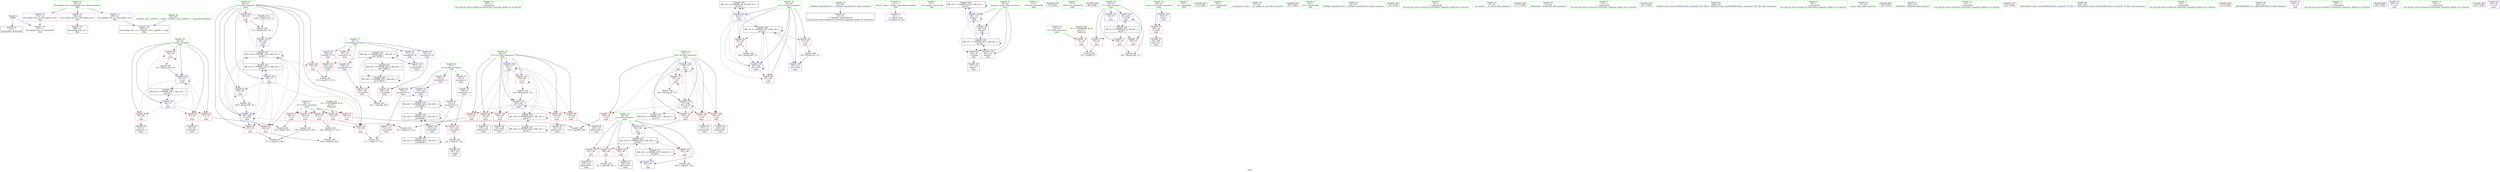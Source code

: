 digraph "SVFG" {
	label="SVFG";

	Node0x561500953c90 [shape=record,color=grey,label="{NodeID: 0\nNullPtr}"];
	Node0x561500953c90 -> Node0x561500976550[style=solid];
	Node0x561500953c90 -> Node0x56150097c5e0[style=solid];
	Node0x561500976bd0 [shape=record,color=red,label="{NodeID: 97\n123\<--66\n\<--i12\nmain\n}"];
	Node0x561500976bd0 -> Node0x56150097a670[style=solid];
	Node0x561500956380 [shape=record,color=green,label="{NodeID: 14\n165\<--1\n\<--dummyObj\nCan only get source location for instruction, argument, global var or function.}"];
	Node0x56150097a670 [shape=record,color=grey,label="{NodeID: 194\n125 = cmp(123, 124, )\n}"];
	Node0x561500977730 [shape=record,color=red,label="{NodeID: 111\n197\<--70\n\<--i30\nmain\n}"];
	Node0x561500977730 -> Node0x561500980580[style=solid];
	Node0x561500955200 [shape=record,color=green,label="{NodeID: 28\n58\<--59\ni\<--i_field_insensitive\nmain\n}"];
	Node0x561500955200 -> Node0x561500979820[style=solid];
	Node0x561500955200 -> Node0x5615009798f0[style=solid];
	Node0x561500955200 -> Node0x5615009799c0[style=solid];
	Node0x561500955200 -> Node0x561500979a90[style=solid];
	Node0x561500955200 -> Node0x56150097c880[style=solid];
	Node0x561500955200 -> Node0x56150097c950[style=solid];
	Node0x561500989ce0 [shape=record,color=black,label="{NodeID: 208\nMR_14V_2 = PHI(MR_14V_10, MR_14V_1, )\npts\{63 \}\n}"];
	Node0x561500989ce0 -> Node0x56150097caf0[style=dashed];
	Node0x56150097caf0 [shape=record,color=blue,label="{NodeID: 125\n62\<--73\ncnt\<--\nmain\n}"];
	Node0x56150097caf0 -> Node0x56150097a110[style=dashed];
	Node0x56150097caf0 -> Node0x56150097a1e0[style=dashed];
	Node0x56150097caf0 -> Node0x56150097d650[style=dashed];
	Node0x56150097caf0 -> Node0x561500989ce0[style=dashed];
	Node0x56150097caf0 -> Node0x5615009968e0[style=dashed];
	Node0x561500976620 [shape=record,color=black,label="{NodeID: 42\n33\<--34\n\<--_ZNSt8ios_base4InitD1Ev\nCan only get source location for instruction, argument, global var or function.}"];
	Node0x56150097d650 [shape=record,color=blue,label="{NodeID: 139\n62\<--206\ncnt\<--inc53\nmain\n}"];
	Node0x56150097d650 -> Node0x56150097a110[style=dashed];
	Node0x56150097d650 -> Node0x56150097a1e0[style=dashed];
	Node0x56150097d650 -> Node0x56150097d650[style=dashed];
	Node0x56150097d650 -> Node0x561500989ce0[style=dashed];
	Node0x56150097d650 -> Node0x5615009968e0[style=dashed];
	Node0x5615009781a0 [shape=record,color=purple,label="{NodeID: 56\n31\<--4\n\<--_ZStL8__ioinit\n__cxx_global_var_init\n}"];
	Node0x561500978d00 [shape=record,color=purple,label="{NodeID: 70\n268\<--20\nllvm.global_ctors_0\<--llvm.global_ctors\nGlob }"];
	Node0x561500978d00 -> Node0x56150097c3e0[style=solid];
	Node0x5615009798f0 [shape=record,color=red,label="{NodeID: 84\n91\<--58\n\<--i\nmain\n}"];
	Node0x5615009798f0 -> Node0x5615009766f0[style=solid];
	Node0x561500954410 [shape=record,color=green,label="{NodeID: 1\n7\<--1\n__dso_handle\<--dummyObj\nGlob }"];
	Node0x561500976ca0 [shape=record,color=red,label="{NodeID: 98\n127\<--66\n\<--i12\nmain\n}"];
	Node0x561500976ca0 -> Node0x561500976960[style=solid];
	Node0x561500956450 [shape=record,color=green,label="{NodeID: 15\n4\<--6\n_ZStL8__ioinit\<--_ZStL8__ioinit_field_insensitive\nGlob }"];
	Node0x561500956450 -> Node0x5615009781a0[style=solid];
	Node0x56150097a7f0 [shape=record,color=grey,label="{NodeID: 195\n181 = cmp(180, 165, )\n}"];
	Node0x561500977800 [shape=record,color=red,label="{NodeID: 112\n130\<--129\n\<--arrayidx17\nmain\n}"];
	Node0x561500977800 -> Node0x56150097b0f0[style=solid];
	Node0x5615009552d0 [shape=record,color=green,label="{NodeID: 29\n60\<--61\ns\<--s_field_insensitive\nmain\n}"];
	Node0x5615009552d0 -> Node0x561500979b60[style=solid];
	Node0x5615009552d0 -> Node0x561500979c30[style=solid];
	Node0x5615009552d0 -> Node0x561500979d00[style=solid];
	Node0x5615009552d0 -> Node0x561500979dd0[style=solid];
	Node0x5615009552d0 -> Node0x561500979ea0[style=solid];
	Node0x5615009552d0 -> Node0x561500979f70[style=solid];
	Node0x5615009552d0 -> Node0x56150097ca20[style=solid];
	Node0x5615009552d0 -> Node0x56150097cfd0[style=solid];
	Node0x5615009552d0 -> Node0x56150097d720[style=solid];
	Node0x56150098a1e0 [shape=record,color=black,label="{NodeID: 209\nMR_16V_2 = PHI(MR_16V_10, MR_16V_1, )\npts\{65 \}\n}"];
	Node0x56150098a1e0 -> Node0x56150097cbc0[style=dashed];
	Node0x56150098a1e0 -> Node0x56150098a1e0[style=dashed];
	Node0x56150097cbc0 [shape=record,color=blue,label="{NodeID: 126\n64\<--114\nchange\<--\nmain\n}"];
	Node0x56150097cbc0 -> Node0x561500976b00[style=dashed];
	Node0x56150097cbc0 -> Node0x56150097cbc0[style=dashed];
	Node0x56150097cbc0 -> Node0x56150097cc90[style=dashed];
	Node0x56150097cbc0 -> Node0x56150098a1e0[style=dashed];
	Node0x5615009766f0 [shape=record,color=black,label="{NodeID: 43\n92\<--91\nidxprom\<--\nmain\n}"];
	Node0x56150097d720 [shape=record,color=blue,label="{NodeID: 140\n60\<--209\ns\<--inc54\nmain\n}"];
	Node0x56150097d720 -> Node0x561500979b60[style=dashed];
	Node0x56150097d720 -> Node0x561500979dd0[style=dashed];
	Node0x56150097d720 -> Node0x561500979ea0[style=dashed];
	Node0x56150097d720 -> Node0x561500979f70[style=dashed];
	Node0x56150097d720 -> Node0x56150097d720[style=dashed];
	Node0x56150097d720 -> Node0x5615009897e0[style=dashed];
	Node0x56150097d720 -> Node0x5615009963e0[style=dashed];
	Node0x561500978270 [shape=record,color=purple,label="{NodeID: 57\n93\<--8\narrayidx\<--A\nmain\n}"];
	Node0x561500978e00 [shape=record,color=purple,label="{NodeID: 71\n269\<--20\nllvm.global_ctors_1\<--llvm.global_ctors\nGlob }"];
	Node0x561500978e00 -> Node0x56150097c4e0[style=solid];
	Node0x5615009799c0 [shape=record,color=red,label="{NodeID: 85\n95\<--58\n\<--i\nmain\n}"];
	Node0x5615009799c0 -> Node0x5615009767c0[style=solid];
	Node0x561500952da0 [shape=record,color=green,label="{NodeID: 2\n12\<--1\n_ZSt3cin\<--dummyObj\nGlob }"];
	Node0x56150071e750 [shape=record,color=black,label="{NodeID: 182\n145 = PHI(78, 110, )\n}"];
	Node0x56150071e750 -> Node0x56150097ff80[style=solid];
	Node0x561500976d70 [shape=record,color=red,label="{NodeID: 99\n138\<--66\n\<--i12\nmain\n}"];
	Node0x561500976d70 -> Node0x561500976a30[style=solid];
	Node0x561500956520 [shape=record,color=green,label="{NodeID: 16\n8\<--9\nA\<--A_field_insensitive\nGlob }"];
	Node0x561500956520 -> Node0x561500978270[style=solid];
	Node0x561500956520 -> Node0x561500978340[style=solid];
	Node0x561500956520 -> Node0x561500978410[style=solid];
	Node0x561500956520 -> Node0x5615009784e0[style=solid];
	Node0x561500956520 -> Node0x5615009785b0[style=solid];
	Node0x5615009a82b0 [shape=record,color=black,label="{NodeID: 279\n74 = PHI()\n}"];
	Node0x56150097a970 [shape=record,color=grey,label="{NodeID: 196\n229 = cmp(226, 228, )\n}"];
	Node0x5615009778d0 [shape=record,color=red,label="{NodeID: 113\n141\<--140\n\<--arrayidx21\nmain\n}"];
	Node0x5615009778d0 -> Node0x56150097af70[style=solid];
	Node0x5615009553a0 [shape=record,color=green,label="{NodeID: 30\n62\<--63\ncnt\<--cnt_field_insensitive\nmain\n}"];
	Node0x5615009553a0 -> Node0x56150097a040[style=solid];
	Node0x5615009553a0 -> Node0x56150097a110[style=solid];
	Node0x5615009553a0 -> Node0x56150097a1e0[style=solid];
	Node0x5615009553a0 -> Node0x56150097caf0[style=solid];
	Node0x5615009553a0 -> Node0x56150097cf00[style=solid];
	Node0x5615009553a0 -> Node0x56150097d650[style=solid];
	Node0x56150098a6e0 [shape=record,color=black,label="{NodeID: 210\nMR_18V_2 = PHI(MR_18V_8, MR_18V_1, )\npts\{67 \}\n}"];
	Node0x56150098a6e0 -> Node0x56150098a6e0[style=dashed];
	Node0x56150098a6e0 -> Node0x5615009922e0[style=dashed];
	Node0x56150097cc90 [shape=record,color=blue,label="{NodeID: 127\n64\<--120\nchange\<--\nmain\n}"];
	Node0x56150097cc90 -> Node0x561500996de0[style=dashed];
	Node0x5615009767c0 [shape=record,color=black,label="{NodeID: 44\n96\<--95\nidxprom6\<--\nmain\n}"];
	Node0x56150097d7f0 [shape=record,color=blue,label="{NodeID: 141\n213\<--143\narrayidx56\<--\nmain\n}"];
	Node0x56150097d7f0 -> Node0x56150098b5e0[style=dashed];
	Node0x56150097d7f0 -> Node0x5615009927e0[style=dashed];
	Node0x561500978340 [shape=record,color=purple,label="{NodeID: 58\n140\<--8\narrayidx21\<--A\nmain\n}"];
	Node0x561500978340 -> Node0x5615009778d0[style=solid];
	Node0x561500978f00 [shape=record,color=purple,label="{NodeID: 72\n270\<--20\nllvm.global_ctors_2\<--llvm.global_ctors\nGlob }"];
	Node0x561500978f00 -> Node0x56150097c5e0[style=solid];
	Node0x561500997ce0 [shape=record,color=black,label="{NodeID: 252\nMR_26V_5 = PHI(MR_26V_7, MR_26V_4, )\npts\{110000 \}\n}"];
	Node0x561500997ce0 -> Node0x561500977800[style=dashed];
	Node0x561500997ce0 -> Node0x561500977a70[style=dashed];
	Node0x561500997ce0 -> Node0x56150097c310[style=dashed];
	Node0x561500997ce0 -> Node0x56150097d0a0[style=dashed];
	Node0x561500997ce0 -> Node0x56150098bae0[style=dashed];
	Node0x561500997ce0 -> Node0x5615009954e0[style=dashed];
	Node0x561500997ce0 -> Node0x561500997ce0[style=dashed];
	Node0x561500979a90 [shape=record,color=red,label="{NodeID: 86\n100\<--58\n\<--i\nmain\n}"];
	Node0x561500979a90 -> Node0x561500980700[style=solid];
	Node0x5615009554d0 [shape=record,color=green,label="{NodeID: 3\n13\<--1\n_ZSt4cout\<--dummyObj\nGlob }"];
	Node0x56150097fb00 [shape=record,color=grey,label="{NodeID: 183\n209 = Binary(208, 78, )\n}"];
	Node0x56150097fb00 -> Node0x56150097d720[style=solid];
	Node0x561500976e40 [shape=record,color=red,label="{NodeID: 100\n149\<--66\n\<--i12\nmain\n}"];
	Node0x561500976e40 -> Node0x561500977bf0[style=solid];
	Node0x561500954500 [shape=record,color=green,label="{NodeID: 17\n10\<--11\nB\<--B_field_insensitive\nGlob }"];
	Node0x561500954500 -> Node0x561500978680[style=solid];
	Node0x561500954500 -> Node0x561500978750[style=solid];
	Node0x561500954500 -> Node0x561500978820[style=solid];
	Node0x561500954500 -> Node0x5615009788f0[style=solid];
	Node0x561500954500 -> Node0x5615009789c0[style=solid];
	Node0x5615009a83b0 [shape=record,color=black,label="{NodeID: 280\n98 = PHI()\n}"];
	Node0x56150097aaf0 [shape=record,color=grey,label="{NodeID: 197\n111 = cmp(107, 109, )\n}"];
	Node0x5615009779a0 [shape=record,color=red,label="{NodeID: 114\n175\<--174\n\<--arrayidx35\nmain\n}"];
	Node0x5615009779a0 -> Node0x56150097a4f0[style=solid];
	Node0x561500975df0 [shape=record,color=green,label="{NodeID: 31\n64\<--65\nchange\<--change_field_insensitive\nmain\n}"];
	Node0x561500975df0 -> Node0x561500976b00[style=solid];
	Node0x561500975df0 -> Node0x56150097cbc0[style=solid];
	Node0x561500975df0 -> Node0x56150097cc90[style=solid];
	Node0x561500975df0 -> Node0x56150097ce30[style=solid];
	Node0x56150098abe0 [shape=record,color=black,label="{NodeID: 211\nMR_20V_2 = PHI(MR_20V_9, MR_20V_1, )\npts\{69 \}\n}"];
	Node0x56150098abe0 -> Node0x56150097d310[style=dashed];
	Node0x56150098abe0 -> Node0x56150098abe0[style=dashed];
	Node0x56150097cd60 [shape=record,color=blue,label="{NodeID: 128\n66\<--73\ni12\<--\nmain\n}"];
	Node0x56150097cd60 -> Node0x561500976bd0[style=dashed];
	Node0x56150097cd60 -> Node0x561500976ca0[style=dashed];
	Node0x56150097cd60 -> Node0x561500976d70[style=dashed];
	Node0x56150097cd60 -> Node0x561500976e40[style=dashed];
	Node0x56150097cd60 -> Node0x561500976f10[style=dashed];
	Node0x56150097cd60 -> Node0x561500976fe0[style=dashed];
	Node0x56150097cd60 -> Node0x56150097d240[style=dashed];
	Node0x56150097cd60 -> Node0x5615009922e0[style=dashed];
	Node0x561500976890 [shape=record,color=black,label="{NodeID: 45\n117\<--116\ntobool\<--\nmain\n}"];
	Node0x56150097d8c0 [shape=record,color=blue,label="{NodeID: 142\n54\<--245\nt\<--inc70\nmain\n}"];
	Node0x56150097d8c0 -> Node0x561500988de0[style=dashed];
	Node0x561500978410 [shape=record,color=purple,label="{NodeID: 59\n155\<--8\narrayidx26\<--A\nmain\n}"];
	Node0x561500978410 -> Node0x56150097d170[style=solid];
	Node0x561500979000 [shape=record,color=red,label="{NodeID: 73\n248\<--50\n\<--retval\nmain\n}"];
	Node0x561500979000 -> Node0x5615009780d0[style=solid];
	Node0x561500979b60 [shape=record,color=red,label="{NodeID: 87\n107\<--60\n\<--s\nmain\n}"];
	Node0x561500979b60 -> Node0x56150097aaf0[style=solid];
	Node0x561500954110 [shape=record,color=green,label="{NodeID: 4\n14\<--1\n.str\<--dummyObj\nGlob }"];
	Node0x56150097fc80 [shape=record,color=grey,label="{NodeID: 184\n206 = Binary(205, 78, )\n}"];
	Node0x56150097fc80 -> Node0x56150097d650[style=solid];
	Node0x561500976f10 [shape=record,color=red,label="{NodeID: 101\n153\<--66\n\<--i12\nmain\n}"];
	Node0x561500976f10 -> Node0x561500977cc0[style=solid];
	Node0x5615009545d0 [shape=record,color=green,label="{NodeID: 18\n20\<--24\nllvm.global_ctors\<--llvm.global_ctors_field_insensitive\nGlob }"];
	Node0x5615009545d0 -> Node0x561500978d00[style=solid];
	Node0x5615009545d0 -> Node0x561500978e00[style=solid];
	Node0x5615009545d0 -> Node0x561500978f00[style=solid];
	Node0x5615009a84b0 [shape=record,color=black,label="{NodeID: 281\n32 = PHI()\n}"];
	Node0x56150097ac70 [shape=record,color=grey,label="{NodeID: 198\n170 = cmp(168, 169, )\n}"];
	Node0x561500977a70 [shape=record,color=red,label="{NodeID: 115\n186\<--185\n\<--arrayidx41\nmain\n}"];
	Node0x561500977a70 -> Node0x5615009827d0[style=solid];
	Node0x561500975e80 [shape=record,color=green,label="{NodeID: 32\n66\<--67\ni12\<--i12_field_insensitive\nmain\n}"];
	Node0x561500975e80 -> Node0x561500976bd0[style=solid];
	Node0x561500975e80 -> Node0x561500976ca0[style=solid];
	Node0x561500975e80 -> Node0x561500976d70[style=solid];
	Node0x561500975e80 -> Node0x561500976e40[style=solid];
	Node0x561500975e80 -> Node0x561500976f10[style=solid];
	Node0x561500975e80 -> Node0x561500976fe0[style=solid];
	Node0x561500975e80 -> Node0x56150097cd60[style=solid];
	Node0x561500975e80 -> Node0x56150097d240[style=solid];
	Node0x56150098b0e0 [shape=record,color=black,label="{NodeID: 212\nMR_22V_2 = PHI(MR_22V_7, MR_22V_1, )\npts\{71 \}\n}"];
	Node0x56150098b0e0 -> Node0x56150097d3e0[style=dashed];
	Node0x56150098b0e0 -> Node0x56150098b0e0[style=dashed];
	Node0x56150097ce30 [shape=record,color=blue,label="{NodeID: 129\n64\<--114\nchange\<--\nmain\n}"];
	Node0x56150097ce30 -> Node0x561500996de0[style=dashed];
	Node0x561500976960 [shape=record,color=black,label="{NodeID: 46\n128\<--127\nidxprom16\<--\nmain\n}"];
	Node0x5615009784e0 [shape=record,color=purple,label="{NodeID: 60\n174\<--8\narrayidx35\<--A\nmain\n}"];
	Node0x5615009784e0 -> Node0x5615009779a0[style=solid];
	Node0x5615009790d0 [shape=record,color=red,label="{NodeID: 74\n81\<--52\n\<--T\nmain\n}"];
	Node0x5615009790d0 -> Node0x561500982a90[style=solid];
	Node0x561500998d00 [shape=record,color=yellow,style=double,label="{NodeID: 254\n4V_1 = ENCHI(MR_4V_0)\npts\{53 \}\nFun[main]}"];
	Node0x561500998d00 -> Node0x5615009790d0[style=dashed];
	Node0x561500979c30 [shape=record,color=red,label="{NodeID: 88\n131\<--60\n\<--s\nmain\n}"];
	Node0x561500979c30 -> Node0x56150097b0f0[style=solid];
	Node0x5615009541a0 [shape=record,color=green,label="{NodeID: 5\n16\<--1\n.str.1\<--dummyObj\nGlob }"];
	Node0x56150097fe00 [shape=record,color=grey,label="{NodeID: 185\n228 = Binary(110, 227, )\n}"];
	Node0x56150097fe00 -> Node0x56150097a970[style=solid];
	Node0x561500976fe0 [shape=record,color=red,label="{NodeID: 102\n159\<--66\n\<--i12\nmain\n}"];
	Node0x561500976fe0 -> Node0x561500980100[style=solid];
	Node0x5615009546a0 [shape=record,color=green,label="{NodeID: 19\n25\<--26\n__cxx_global_var_init\<--__cxx_global_var_init_field_insensitive\n}"];
	Node0x5615009a85b0 [shape=record,color=black,label="{NodeID: 282\n84 = PHI()\n}"];
	Node0x56150097adf0 [shape=record,color=grey,label="{NodeID: 199\n202 = cmp(201, 165, )\n}"];
	Node0x56150097c310 [shape=record,color=red,label="{NodeID: 116\n190\<--189\n\<--arrayidx43\nmain\n}"];
	Node0x56150097c310 -> Node0x5615009827d0[style=solid];
	Node0x561500975f10 [shape=record,color=green,label="{NodeID: 33\n68\<--69\nj\<--j_field_insensitive\nmain\n}"];
	Node0x561500975f10 -> Node0x5615009770b0[style=solid];
	Node0x561500975f10 -> Node0x561500977180[style=solid];
	Node0x561500975f10 -> Node0x561500977250[style=solid];
	Node0x561500975f10 -> Node0x561500977320[style=solid];
	Node0x561500975f10 -> Node0x56150097d310[style=solid];
	Node0x561500975f10 -> Node0x56150097d4b0[style=solid];
	Node0x56150098b5e0 [shape=record,color=black,label="{NodeID: 213\nMR_24V_2 = PHI(MR_24V_9, MR_24V_1, )\npts\{90000 \}\n}"];
	Node0x56150098b5e0 -> Node0x56150098b5e0[style=dashed];
	Node0x56150098b5e0 -> Node0x5615009927e0[style=dashed];
	Node0x56150097cf00 [shape=record,color=blue,label="{NodeID: 130\n62\<--136\ncnt\<--inc19\nmain\n}"];
	Node0x56150097cf00 -> Node0x5615009968e0[style=dashed];
	Node0x561500976a30 [shape=record,color=black,label="{NodeID: 47\n139\<--138\nidxprom20\<--\nmain\n}"];
	Node0x5615009785b0 [shape=record,color=purple,label="{NodeID: 61\n213\<--8\narrayidx56\<--A\nmain\n}"];
	Node0x5615009785b0 -> Node0x56150097d7f0[style=solid];
	Node0x5615009791a0 [shape=record,color=red,label="{NodeID: 75\n80\<--54\n\<--t\nmain\n}"];
	Node0x5615009791a0 -> Node0x561500982a90[style=solid];
	Node0x561500979d00 [shape=record,color=red,label="{NodeID: 89\n146\<--60\n\<--s\nmain\n}"];
	Node0x561500979d00 -> Node0x56150097ff80[style=solid];
	Node0x561500953eb0 [shape=record,color=green,label="{NodeID: 6\n18\<--1\n.str.2\<--dummyObj\nGlob }"];
	Node0x56150097ff80 [shape=record,color=grey,label="{NodeID: 186\n147 = Binary(146, 145, )\n}"];
	Node0x56150097ff80 -> Node0x56150097cfd0[style=solid];
	Node0x5615009770b0 [shape=record,color=red,label="{NodeID: 103\n180\<--68\n\<--j\nmain\n}"];
	Node0x5615009770b0 -> Node0x56150097a7f0[style=solid];
	Node0x561500954770 [shape=record,color=green,label="{NodeID: 20\n29\<--30\n_ZNSt8ios_base4InitC1Ev\<--_ZNSt8ios_base4InitC1Ev_field_insensitive\n}"];
	Node0x5615009a86b0 [shape=record,color=black,label="{NodeID: 283\n94 = PHI()\n}"];
	Node0x56150097af70 [shape=record,color=grey,label="{NodeID: 200\n142 = cmp(141, 143, )\n}"];
	Node0x56150097af70 -> Node0x561500977b20[style=solid];
	Node0x56150097c3e0 [shape=record,color=blue,label="{NodeID: 117\n268\<--21\nllvm.global_ctors_0\<--\nGlob }"];
	Node0x561500975fa0 [shape=record,color=green,label="{NodeID: 34\n70\<--71\ni30\<--i30_field_insensitive\nmain\n}"];
	Node0x561500975fa0 -> Node0x5615009773f0[style=solid];
	Node0x561500975fa0 -> Node0x5615009774c0[style=solid];
	Node0x561500975fa0 -> Node0x561500977590[style=solid];
	Node0x561500975fa0 -> Node0x561500977660[style=solid];
	Node0x561500975fa0 -> Node0x561500977730[style=solid];
	Node0x561500975fa0 -> Node0x56150097d3e0[style=solid];
	Node0x561500975fa0 -> Node0x56150097d580[style=solid];
	Node0x56150098bae0 [shape=record,color=black,label="{NodeID: 214\nMR_26V_2 = PHI(MR_26V_8, MR_26V_1, )\npts\{110000 \}\n}"];
	Node0x56150098bae0 -> Node0x5615009954e0[style=dashed];
	Node0x56150097cfd0 [shape=record,color=blue,label="{NodeID: 131\n60\<--147\ns\<--add\nmain\n}"];
	Node0x56150097cfd0 -> Node0x5615009963e0[style=dashed];
	Node0x561500977b20 [shape=record,color=black,label="{NodeID: 48\n144\<--142\n\<--cmp22\nmain\n}"];
	Node0x561500978680 [shape=record,color=purple,label="{NodeID: 62\n97\<--10\narrayidx7\<--B\nmain\n}"];
	Node0x561500979270 [shape=record,color=red,label="{NodeID: 76\n220\<--54\n\<--t\nmain\n}"];
	Node0x561500998ec0 [shape=record,color=yellow,style=double,label="{NodeID: 256\n8V_1 = ENCHI(MR_8V_0)\npts\{57 \}\nFun[main]}"];
	Node0x561500998ec0 -> Node0x561500979410[style=dashed];
	Node0x561500998ec0 -> Node0x5615009794e0[style=dashed];
	Node0x561500998ec0 -> Node0x5615009795b0[style=dashed];
	Node0x561500998ec0 -> Node0x561500979680[style=dashed];
	Node0x561500998ec0 -> Node0x561500979750[style=dashed];
	Node0x561500979dd0 [shape=record,color=red,label="{NodeID: 90\n176\<--60\n\<--s\nmain\n}"];
	Node0x561500979dd0 -> Node0x56150097a4f0[style=solid];
	Node0x561500953f40 [shape=record,color=green,label="{NodeID: 7\n21\<--1\n\<--dummyObj\nCan only get source location for instruction, argument, global var or function.}"];
	Node0x561500980100 [shape=record,color=grey,label="{NodeID: 187\n160 = Binary(159, 78, )\n}"];
	Node0x561500980100 -> Node0x56150097d240[style=solid];
	Node0x561500977180 [shape=record,color=red,label="{NodeID: 104\n187\<--68\n\<--j\nmain\n}"];
	Node0x561500977180 -> Node0x561500977f30[style=solid];
	Node0x561500954840 [shape=record,color=green,label="{NodeID: 21\n35\<--36\n__cxa_atexit\<--__cxa_atexit_field_insensitive\n}"];
	Node0x5615009a8810 [shape=record,color=black,label="{NodeID: 284\n217 = PHI()\n}"];
	Node0x56150097b0f0 [shape=record,color=grey,label="{NodeID: 201\n132 = cmp(130, 131, )\n}"];
	Node0x56150097c4e0 [shape=record,color=blue,label="{NodeID: 118\n269\<--22\nllvm.global_ctors_1\<--_GLOBAL__sub_I_msg555_1_1.cpp\nGlob }"];
	Node0x561500976070 [shape=record,color=green,label="{NodeID: 35\n75\<--76\n_ZNSirsERi\<--_ZNSirsERi_field_insensitive\n}"];
	Node0x56150097d0a0 [shape=record,color=blue,label="{NodeID: 132\n151\<--143\narrayidx24\<--\nmain\n}"];
	Node0x56150097d0a0 -> Node0x561500997ce0[style=dashed];
	Node0x561500977bf0 [shape=record,color=black,label="{NodeID: 49\n150\<--149\nidxprom23\<--\nmain\n}"];
	Node0x561500978750 [shape=record,color=purple,label="{NodeID: 63\n129\<--10\narrayidx17\<--B\nmain\n}"];
	Node0x561500978750 -> Node0x561500977800[style=solid];
	Node0x561500979340 [shape=record,color=red,label="{NodeID: 77\n244\<--54\n\<--t\nmain\n}"];
	Node0x561500979340 -> Node0x561500980400[style=solid];
	Node0x561500979ea0 [shape=record,color=red,label="{NodeID: 91\n208\<--60\n\<--s\nmain\n}"];
	Node0x561500979ea0 -> Node0x56150097fb00[style=solid];
	Node0x561500953fd0 [shape=record,color=green,label="{NodeID: 8\n73\<--1\n\<--dummyObj\nCan only get source location for instruction, argument, global var or function.}"];
	Node0x561500980280 [shape=record,color=grey,label="{NodeID: 188\n136 = Binary(135, 78, )\n}"];
	Node0x561500980280 -> Node0x56150097cf00[style=solid];
	Node0x561500977250 [shape=record,color=red,label="{NodeID: 105\n201\<--68\n\<--j\nmain\n}"];
	Node0x561500977250 -> Node0x56150097adf0[style=solid];
	Node0x561500954910 [shape=record,color=green,label="{NodeID: 22\n34\<--40\n_ZNSt8ios_base4InitD1Ev\<--_ZNSt8ios_base4InitD1Ev_field_insensitive\n}"];
	Node0x561500954910 -> Node0x561500976620[style=solid];
	Node0x5615009a8910 [shape=record,color=black,label="{NodeID: 285\n221 = PHI()\n}"];
	Node0x5615009827d0 [shape=record,color=grey,label="{NodeID: 202\n191 = cmp(186, 190, )\n}"];
	Node0x56150097c5e0 [shape=record,color=blue, style = dotted,label="{NodeID: 119\n270\<--3\nllvm.global_ctors_2\<--dummyVal\nGlob }"];
	Node0x561500976140 [shape=record,color=green,label="{NodeID: 36\n218\<--219\n_ZStlsISt11char_traitsIcEERSt13basic_ostreamIcT_ES5_PKc\<--_ZStlsISt11char_traitsIcEERSt13basic_ostreamIcT_ES5_PKc_field_insensitive\n}"];
	Node0x56150097d170 [shape=record,color=blue,label="{NodeID: 133\n155\<--143\narrayidx26\<--\nmain\n}"];
	Node0x56150097d170 -> Node0x56150098d3e0[style=dashed];
	Node0x561500977cc0 [shape=record,color=black,label="{NodeID: 50\n154\<--153\nidxprom25\<--\nmain\n}"];
	Node0x561500978820 [shape=record,color=purple,label="{NodeID: 64\n151\<--10\narrayidx24\<--B\nmain\n}"];
	Node0x561500978820 -> Node0x56150097d0a0[style=solid];
	Node0x5615009954e0 [shape=record,color=black,label="{NodeID: 244\nMR_26V_3 = PHI(MR_26V_4, MR_26V_2, )\npts\{110000 \}\n}"];
	Node0x5615009954e0 -> Node0x561500977a70[style=dashed];
	Node0x5615009954e0 -> Node0x56150097c310[style=dashed];
	Node0x5615009954e0 -> Node0x56150098bae0[style=dashed];
	Node0x5615009954e0 -> Node0x5615009954e0[style=dashed];
	Node0x5615009954e0 -> Node0x561500997ce0[style=dashed];
	Node0x561500979410 [shape=record,color=red,label="{NodeID: 78\n88\<--56\n\<--N\nmain\n}"];
	Node0x561500979410 -> Node0x561500982910[style=solid];
	Node0x561500979f70 [shape=record,color=red,label="{NodeID: 92\n226\<--60\n\<--s\nmain\n}"];
	Node0x561500979f70 -> Node0x56150097a970[style=solid];
	Node0x561500955670 [shape=record,color=green,label="{NodeID: 9\n78\<--1\n\<--dummyObj\nCan only get source location for instruction, argument, global var or function.}"];
	Node0x561500980400 [shape=record,color=grey,label="{NodeID: 189\n245 = Binary(244, 78, )\n}"];
	Node0x561500980400 -> Node0x56150097d8c0[style=solid];
	Node0x561500977320 [shape=record,color=red,label="{NodeID: 106\n211\<--68\n\<--j\nmain\n}"];
	Node0x561500977320 -> Node0x561500978000[style=solid];
	Node0x561500954df0 [shape=record,color=green,label="{NodeID: 23\n47\<--48\nmain\<--main_field_insensitive\n}"];
	Node0x5615009a8a10 [shape=record,color=black,label="{NodeID: 286\n225 = PHI()\n}"];
	Node0x561500982910 [shape=record,color=grey,label="{NodeID: 203\n89 = cmp(87, 88, )\n}"];
	Node0x56150097c6e0 [shape=record,color=blue,label="{NodeID: 120\n50\<--73\nretval\<--\nmain\n}"];
	Node0x56150097c6e0 -> Node0x561500979000[style=dashed];
	Node0x561500976210 [shape=record,color=green,label="{NodeID: 37\n222\<--223\n_ZNSolsEi\<--_ZNSolsEi_field_insensitive\n}"];
	Node0x56150097d240 [shape=record,color=blue,label="{NodeID: 134\n66\<--160\ni12\<--inc28\nmain\n}"];
	Node0x56150097d240 -> Node0x561500976bd0[style=dashed];
	Node0x56150097d240 -> Node0x561500976ca0[style=dashed];
	Node0x56150097d240 -> Node0x561500976d70[style=dashed];
	Node0x56150097d240 -> Node0x561500976e40[style=dashed];
	Node0x56150097d240 -> Node0x561500976f10[style=dashed];
	Node0x56150097d240 -> Node0x561500976fe0[style=dashed];
	Node0x56150097d240 -> Node0x56150097d240[style=dashed];
	Node0x56150097d240 -> Node0x5615009922e0[style=dashed];
	Node0x561500977d90 [shape=record,color=black,label="{NodeID: 51\n173\<--172\nidxprom34\<--\nmain\n}"];
	Node0x5615009788f0 [shape=record,color=purple,label="{NodeID: 65\n185\<--10\narrayidx41\<--B\nmain\n}"];
	Node0x5615009788f0 -> Node0x561500977a70[style=solid];
	Node0x5615009794e0 [shape=record,color=red,label="{NodeID: 79\n108\<--56\n\<--N\nmain\n}"];
	Node0x5615009794e0 -> Node0x56150097a370[style=solid];
	Node0x56150097a040 [shape=record,color=red,label="{NodeID: 93\n135\<--62\n\<--cnt\nmain\n}"];
	Node0x56150097a040 -> Node0x561500980280[style=solid];
	Node0x561500955740 [shape=record,color=green,label="{NodeID: 10\n110\<--1\n\<--dummyObj\nCan only get source location for instruction, argument, global var or function.}"];
	Node0x561500980580 [shape=record,color=grey,label="{NodeID: 190\n198 = Binary(197, 78, )\n}"];
	Node0x561500980580 -> Node0x56150097d580[style=solid];
	Node0x5615009773f0 [shape=record,color=red,label="{NodeID: 107\n168\<--70\n\<--i30\nmain\n}"];
	Node0x5615009773f0 -> Node0x56150097ac70[style=solid];
	Node0x561500954ec0 [shape=record,color=green,label="{NodeID: 24\n50\<--51\nretval\<--retval_field_insensitive\nmain\n}"];
	Node0x561500954ec0 -> Node0x561500979000[style=solid];
	Node0x561500954ec0 -> Node0x56150097c6e0[style=solid];
	Node0x5615009a8ae0 [shape=record,color=black,label="{NodeID: 287\n232 = PHI()\n}"];
	Node0x561500982a90 [shape=record,color=grey,label="{NodeID: 204\n82 = cmp(80, 81, )\n}"];
	Node0x56150097c7b0 [shape=record,color=blue,label="{NodeID: 121\n54\<--78\nt\<--\nmain\n}"];
	Node0x56150097c7b0 -> Node0x561500988de0[style=dashed];
	Node0x5615009762e0 [shape=record,color=green,label="{NodeID: 38\n234\<--235\n_ZSt4endlIcSt11char_traitsIcEERSt13basic_ostreamIT_T0_ES6_\<--_ZSt4endlIcSt11char_traitsIcEERSt13basic_ostreamIT_T0_ES6__field_insensitive\n}"];
	Node0x56150097d310 [shape=record,color=blue,label="{NodeID: 135\n68\<--165\nj\<--\nmain\n}"];
	Node0x56150097d310 -> Node0x56150098dde0[style=dashed];
	Node0x561500977e60 [shape=record,color=black,label="{NodeID: 52\n184\<--183\nidxprom40\<--\nmain\n}"];
	Node0x5615009789c0 [shape=record,color=purple,label="{NodeID: 66\n189\<--10\narrayidx43\<--B\nmain\n}"];
	Node0x5615009789c0 -> Node0x56150097c310[style=solid];
	Node0x5615009795b0 [shape=record,color=red,label="{NodeID: 80\n124\<--56\n\<--N\nmain\n}"];
	Node0x5615009795b0 -> Node0x56150097a670[style=solid];
	Node0x56150097a110 [shape=record,color=red,label="{NodeID: 94\n205\<--62\n\<--cnt\nmain\n}"];
	Node0x56150097a110 -> Node0x56150097fc80[style=solid];
	Node0x561500955810 [shape=record,color=green,label="{NodeID: 11\n114\<--1\n\<--dummyObj\nCan only get source location for instruction, argument, global var or function.}"];
	Node0x561500980700 [shape=record,color=grey,label="{NodeID: 191\n101 = Binary(100, 78, )\n}"];
	Node0x561500980700 -> Node0x56150097c950[style=solid];
	Node0x5615009774c0 [shape=record,color=red,label="{NodeID: 108\n172\<--70\n\<--i30\nmain\n}"];
	Node0x5615009774c0 -> Node0x561500977d90[style=solid];
	Node0x561500954f90 [shape=record,color=green,label="{NodeID: 25\n52\<--53\nT\<--T_field_insensitive\nmain\n}"];
	Node0x561500954f90 -> Node0x5615009790d0[style=solid];
	Node0x5615009a8c10 [shape=record,color=black,label="{NodeID: 288\n233 = PHI()\n}"];
	Node0x561500988de0 [shape=record,color=black,label="{NodeID: 205\nMR_6V_3 = PHI(MR_6V_4, MR_6V_2, )\npts\{55 \}\n}"];
	Node0x561500988de0 -> Node0x5615009791a0[style=dashed];
	Node0x561500988de0 -> Node0x561500979270[style=dashed];
	Node0x561500988de0 -> Node0x561500979340[style=dashed];
	Node0x561500988de0 -> Node0x56150097d8c0[style=dashed];
	Node0x56150097c880 [shape=record,color=blue,label="{NodeID: 122\n58\<--73\ni\<--\nmain\n}"];
	Node0x56150097c880 -> Node0x561500979820[style=dashed];
	Node0x56150097c880 -> Node0x5615009798f0[style=dashed];
	Node0x56150097c880 -> Node0x5615009799c0[style=dashed];
	Node0x56150097c880 -> Node0x561500979a90[style=dashed];
	Node0x56150097c880 -> Node0x56150097c950[style=dashed];
	Node0x56150097c880 -> Node0x5615009892e0[style=dashed];
	Node0x5615009763b0 [shape=record,color=green,label="{NodeID: 39\n236\<--237\n_ZNSolsEPFRSoS_E\<--_ZNSolsEPFRSoS_E_field_insensitive\n}"];
	Node0x56150098d3e0 [shape=record,color=black,label="{NodeID: 219\nMR_24V_7 = PHI(MR_24V_6, MR_24V_5, )\npts\{90000 \}\n}"];
	Node0x56150098d3e0 -> Node0x5615009778d0[style=dashed];
	Node0x56150098d3e0 -> Node0x56150097d170[style=dashed];
	Node0x56150098d3e0 -> Node0x56150098d3e0[style=dashed];
	Node0x56150098d3e0 -> Node0x5615009927e0[style=dashed];
	Node0x56150097d3e0 [shape=record,color=blue,label="{NodeID: 136\n70\<--73\ni30\<--\nmain\n}"];
	Node0x56150097d3e0 -> Node0x5615009773f0[style=dashed];
	Node0x56150097d3e0 -> Node0x5615009774c0[style=dashed];
	Node0x56150097d3e0 -> Node0x561500977590[style=dashed];
	Node0x56150097d3e0 -> Node0x561500977660[style=dashed];
	Node0x56150097d3e0 -> Node0x561500977730[style=dashed];
	Node0x56150097d3e0 -> Node0x56150097d3e0[style=dashed];
	Node0x56150097d3e0 -> Node0x56150097d580[style=dashed];
	Node0x56150097d3e0 -> Node0x56150098b0e0[style=dashed];
	Node0x561500977f30 [shape=record,color=black,label="{NodeID: 53\n188\<--187\nidxprom42\<--\nmain\n}"];
	Node0x561500978a90 [shape=record,color=purple,label="{NodeID: 67\n216\<--14\n\<--.str\nmain\n}"];
	Node0x5615009963e0 [shape=record,color=black,label="{NodeID: 247\nMR_12V_6 = PHI(MR_12V_8, MR_12V_5, )\npts\{61 \}\n}"];
	Node0x5615009963e0 -> Node0x561500979c30[style=dashed];
	Node0x5615009963e0 -> Node0x561500979d00[style=dashed];
	Node0x5615009963e0 -> Node0x561500979dd0[style=dashed];
	Node0x5615009963e0 -> Node0x561500979ea0[style=dashed];
	Node0x5615009963e0 -> Node0x561500979f70[style=dashed];
	Node0x5615009963e0 -> Node0x56150097cfd0[style=dashed];
	Node0x5615009963e0 -> Node0x56150097d720[style=dashed];
	Node0x5615009963e0 -> Node0x5615009897e0[style=dashed];
	Node0x5615009963e0 -> Node0x5615009963e0[style=dashed];
	Node0x561500979680 [shape=record,color=red,label="{NodeID: 81\n169\<--56\n\<--N\nmain\n}"];
	Node0x561500979680 -> Node0x56150097ac70[style=solid];
	Node0x56150097a1e0 [shape=record,color=red,label="{NodeID: 95\n231\<--62\n\<--cnt\nmain\n}"];
	Node0x5615009558e0 [shape=record,color=green,label="{NodeID: 12\n120\<--1\n\<--dummyObj\nCan only get source location for instruction, argument, global var or function.}"];
	Node0x56150097a370 [shape=record,color=grey,label="{NodeID: 192\n109 = Binary(110, 108, )\n}"];
	Node0x56150097a370 -> Node0x56150097aaf0[style=solid];
	Node0x561500977590 [shape=record,color=red,label="{NodeID: 109\n183\<--70\n\<--i30\nmain\n}"];
	Node0x561500977590 -> Node0x561500977e60[style=solid];
	Node0x561500955060 [shape=record,color=green,label="{NodeID: 26\n54\<--55\nt\<--t_field_insensitive\nmain\n}"];
	Node0x561500955060 -> Node0x5615009791a0[style=solid];
	Node0x561500955060 -> Node0x561500979270[style=solid];
	Node0x561500955060 -> Node0x561500979340[style=solid];
	Node0x561500955060 -> Node0x56150097c7b0[style=solid];
	Node0x561500955060 -> Node0x56150097d8c0[style=solid];
	Node0x5615009a8ce0 [shape=record,color=black,label="{NodeID: 289\n240 = PHI()\n}"];
	Node0x5615009892e0 [shape=record,color=black,label="{NodeID: 206\nMR_10V_2 = PHI(MR_10V_4, MR_10V_1, )\npts\{59 \}\n}"];
	Node0x5615009892e0 -> Node0x56150097c880[style=dashed];
	Node0x56150097c950 [shape=record,color=blue,label="{NodeID: 123\n58\<--101\ni\<--inc\nmain\n}"];
	Node0x56150097c950 -> Node0x561500979820[style=dashed];
	Node0x56150097c950 -> Node0x5615009798f0[style=dashed];
	Node0x56150097c950 -> Node0x5615009799c0[style=dashed];
	Node0x56150097c950 -> Node0x561500979a90[style=dashed];
	Node0x56150097c950 -> Node0x56150097c950[style=dashed];
	Node0x56150097c950 -> Node0x5615009892e0[style=dashed];
	Node0x561500976480 [shape=record,color=green,label="{NodeID: 40\n22\<--264\n_GLOBAL__sub_I_msg555_1_1.cpp\<--_GLOBAL__sub_I_msg555_1_1.cpp_field_insensitive\n}"];
	Node0x561500976480 -> Node0x56150097c4e0[style=solid];
	Node0x56150097d4b0 [shape=record,color=blue,label="{NodeID: 137\n68\<--193\nj\<--\nmain\n}"];
	Node0x56150097d4b0 -> Node0x56150098dde0[style=dashed];
	Node0x561500978000 [shape=record,color=black,label="{NodeID: 54\n212\<--211\nidxprom55\<--\nmain\n}"];
	Node0x5615009922e0 [shape=record,color=black,label="{NodeID: 234\nMR_18V_4 = PHI(MR_18V_6, MR_18V_3, )\npts\{67 \}\n}"];
	Node0x5615009922e0 -> Node0x56150097cd60[style=dashed];
	Node0x5615009922e0 -> Node0x56150098a6e0[style=dashed];
	Node0x5615009922e0 -> Node0x5615009922e0[style=dashed];
	Node0x561500978b60 [shape=record,color=purple,label="{NodeID: 68\n224\<--16\n\<--.str.1\nmain\n}"];
	Node0x5615009968e0 [shape=record,color=black,label="{NodeID: 248\nMR_14V_6 = PHI(MR_14V_8, MR_14V_5, )\npts\{63 \}\n}"];
	Node0x5615009968e0 -> Node0x56150097a040[style=dashed];
	Node0x5615009968e0 -> Node0x56150097a110[style=dashed];
	Node0x5615009968e0 -> Node0x56150097a1e0[style=dashed];
	Node0x5615009968e0 -> Node0x56150097cf00[style=dashed];
	Node0x5615009968e0 -> Node0x56150097d650[style=dashed];
	Node0x5615009968e0 -> Node0x561500989ce0[style=dashed];
	Node0x5615009968e0 -> Node0x5615009968e0[style=dashed];
	Node0x561500979750 [shape=record,color=red,label="{NodeID: 82\n227\<--56\n\<--N\nmain\n}"];
	Node0x561500979750 -> Node0x56150097fe00[style=solid];
	Node0x561500976b00 [shape=record,color=red,label="{NodeID: 96\n116\<--64\n\<--change\nmain\n}"];
	Node0x561500976b00 -> Node0x561500976890[style=solid];
	Node0x5615009562b0 [shape=record,color=green,label="{NodeID: 13\n143\<--1\n\<--dummyObj\nCan only get source location for instruction, argument, global var or function.}"];
	Node0x56150097a4f0 [shape=record,color=grey,label="{NodeID: 193\n177 = cmp(175, 176, )\n}"];
	Node0x561500977660 [shape=record,color=red,label="{NodeID: 110\n193\<--70\n\<--i30\nmain\n}"];
	Node0x561500977660 -> Node0x56150097d4b0[style=solid];
	Node0x561500955130 [shape=record,color=green,label="{NodeID: 27\n56\<--57\nN\<--N_field_insensitive\nmain\n}"];
	Node0x561500955130 -> Node0x561500979410[style=solid];
	Node0x561500955130 -> Node0x5615009794e0[style=solid];
	Node0x561500955130 -> Node0x5615009795b0[style=solid];
	Node0x561500955130 -> Node0x561500979680[style=solid];
	Node0x561500955130 -> Node0x561500979750[style=solid];
	Node0x5615009a8e10 [shape=record,color=black,label="{NodeID: 290\n241 = PHI()\n}"];
	Node0x5615009897e0 [shape=record,color=black,label="{NodeID: 207\nMR_12V_2 = PHI(MR_12V_10, MR_12V_1, )\npts\{61 \}\n}"];
	Node0x5615009897e0 -> Node0x56150097ca20[style=dashed];
	Node0x56150097ca20 [shape=record,color=blue,label="{NodeID: 124\n60\<--73\ns\<--\nmain\n}"];
	Node0x56150097ca20 -> Node0x561500979b60[style=dashed];
	Node0x56150097ca20 -> Node0x561500979dd0[style=dashed];
	Node0x56150097ca20 -> Node0x561500979ea0[style=dashed];
	Node0x56150097ca20 -> Node0x561500979f70[style=dashed];
	Node0x56150097ca20 -> Node0x56150097d720[style=dashed];
	Node0x56150097ca20 -> Node0x5615009897e0[style=dashed];
	Node0x56150097ca20 -> Node0x5615009963e0[style=dashed];
	Node0x561500976550 [shape=record,color=black,label="{NodeID: 41\n2\<--3\ndummyVal\<--dummyVal\n}"];
	Node0x56150098dde0 [shape=record,color=black,label="{NodeID: 221\nMR_20V_5 = PHI(MR_20V_6, MR_20V_4, )\npts\{69 \}\n}"];
	Node0x56150098dde0 -> Node0x5615009770b0[style=dashed];
	Node0x56150098dde0 -> Node0x561500977180[style=dashed];
	Node0x56150098dde0 -> Node0x561500977250[style=dashed];
	Node0x56150098dde0 -> Node0x561500977320[style=dashed];
	Node0x56150098dde0 -> Node0x56150097d310[style=dashed];
	Node0x56150098dde0 -> Node0x56150097d4b0[style=dashed];
	Node0x56150098dde0 -> Node0x56150098abe0[style=dashed];
	Node0x56150098dde0 -> Node0x56150098dde0[style=dashed];
	Node0x56150097d580 [shape=record,color=blue,label="{NodeID: 138\n70\<--198\ni30\<--inc48\nmain\n}"];
	Node0x56150097d580 -> Node0x5615009773f0[style=dashed];
	Node0x56150097d580 -> Node0x5615009774c0[style=dashed];
	Node0x56150097d580 -> Node0x561500977590[style=dashed];
	Node0x56150097d580 -> Node0x561500977660[style=dashed];
	Node0x56150097d580 -> Node0x561500977730[style=dashed];
	Node0x56150097d580 -> Node0x56150097d3e0[style=dashed];
	Node0x56150097d580 -> Node0x56150097d580[style=dashed];
	Node0x56150097d580 -> Node0x56150098b0e0[style=dashed];
	Node0x5615009780d0 [shape=record,color=black,label="{NodeID: 55\n49\<--248\nmain_ret\<--\nmain\n}"];
	Node0x5615009927e0 [shape=record,color=black,label="{NodeID: 235\nMR_24V_4 = PHI(MR_24V_5, MR_24V_3, )\npts\{90000 \}\n}"];
	Node0x5615009927e0 -> Node0x5615009778d0[style=dashed];
	Node0x5615009927e0 -> Node0x5615009779a0[style=dashed];
	Node0x5615009927e0 -> Node0x56150097d170[style=dashed];
	Node0x5615009927e0 -> Node0x56150097d7f0[style=dashed];
	Node0x5615009927e0 -> Node0x56150098b5e0[style=dashed];
	Node0x5615009927e0 -> Node0x56150098d3e0[style=dashed];
	Node0x5615009927e0 -> Node0x5615009927e0[style=dashed];
	Node0x561500978c30 [shape=record,color=purple,label="{NodeID: 69\n239\<--18\n\<--.str.2\nmain\n}"];
	Node0x561500996de0 [shape=record,color=black,label="{NodeID: 249\nMR_16V_7 = PHI(MR_16V_9, MR_16V_6, )\npts\{65 \}\n}"];
	Node0x561500996de0 -> Node0x561500976b00[style=dashed];
	Node0x561500996de0 -> Node0x56150097cbc0[style=dashed];
	Node0x561500996de0 -> Node0x56150097cc90[style=dashed];
	Node0x561500996de0 -> Node0x56150097ce30[style=dashed];
	Node0x561500996de0 -> Node0x56150098a1e0[style=dashed];
	Node0x561500996de0 -> Node0x561500996de0[style=dashed];
	Node0x561500979820 [shape=record,color=red,label="{NodeID: 83\n87\<--58\n\<--i\nmain\n}"];
	Node0x561500979820 -> Node0x561500982910[style=solid];
}
